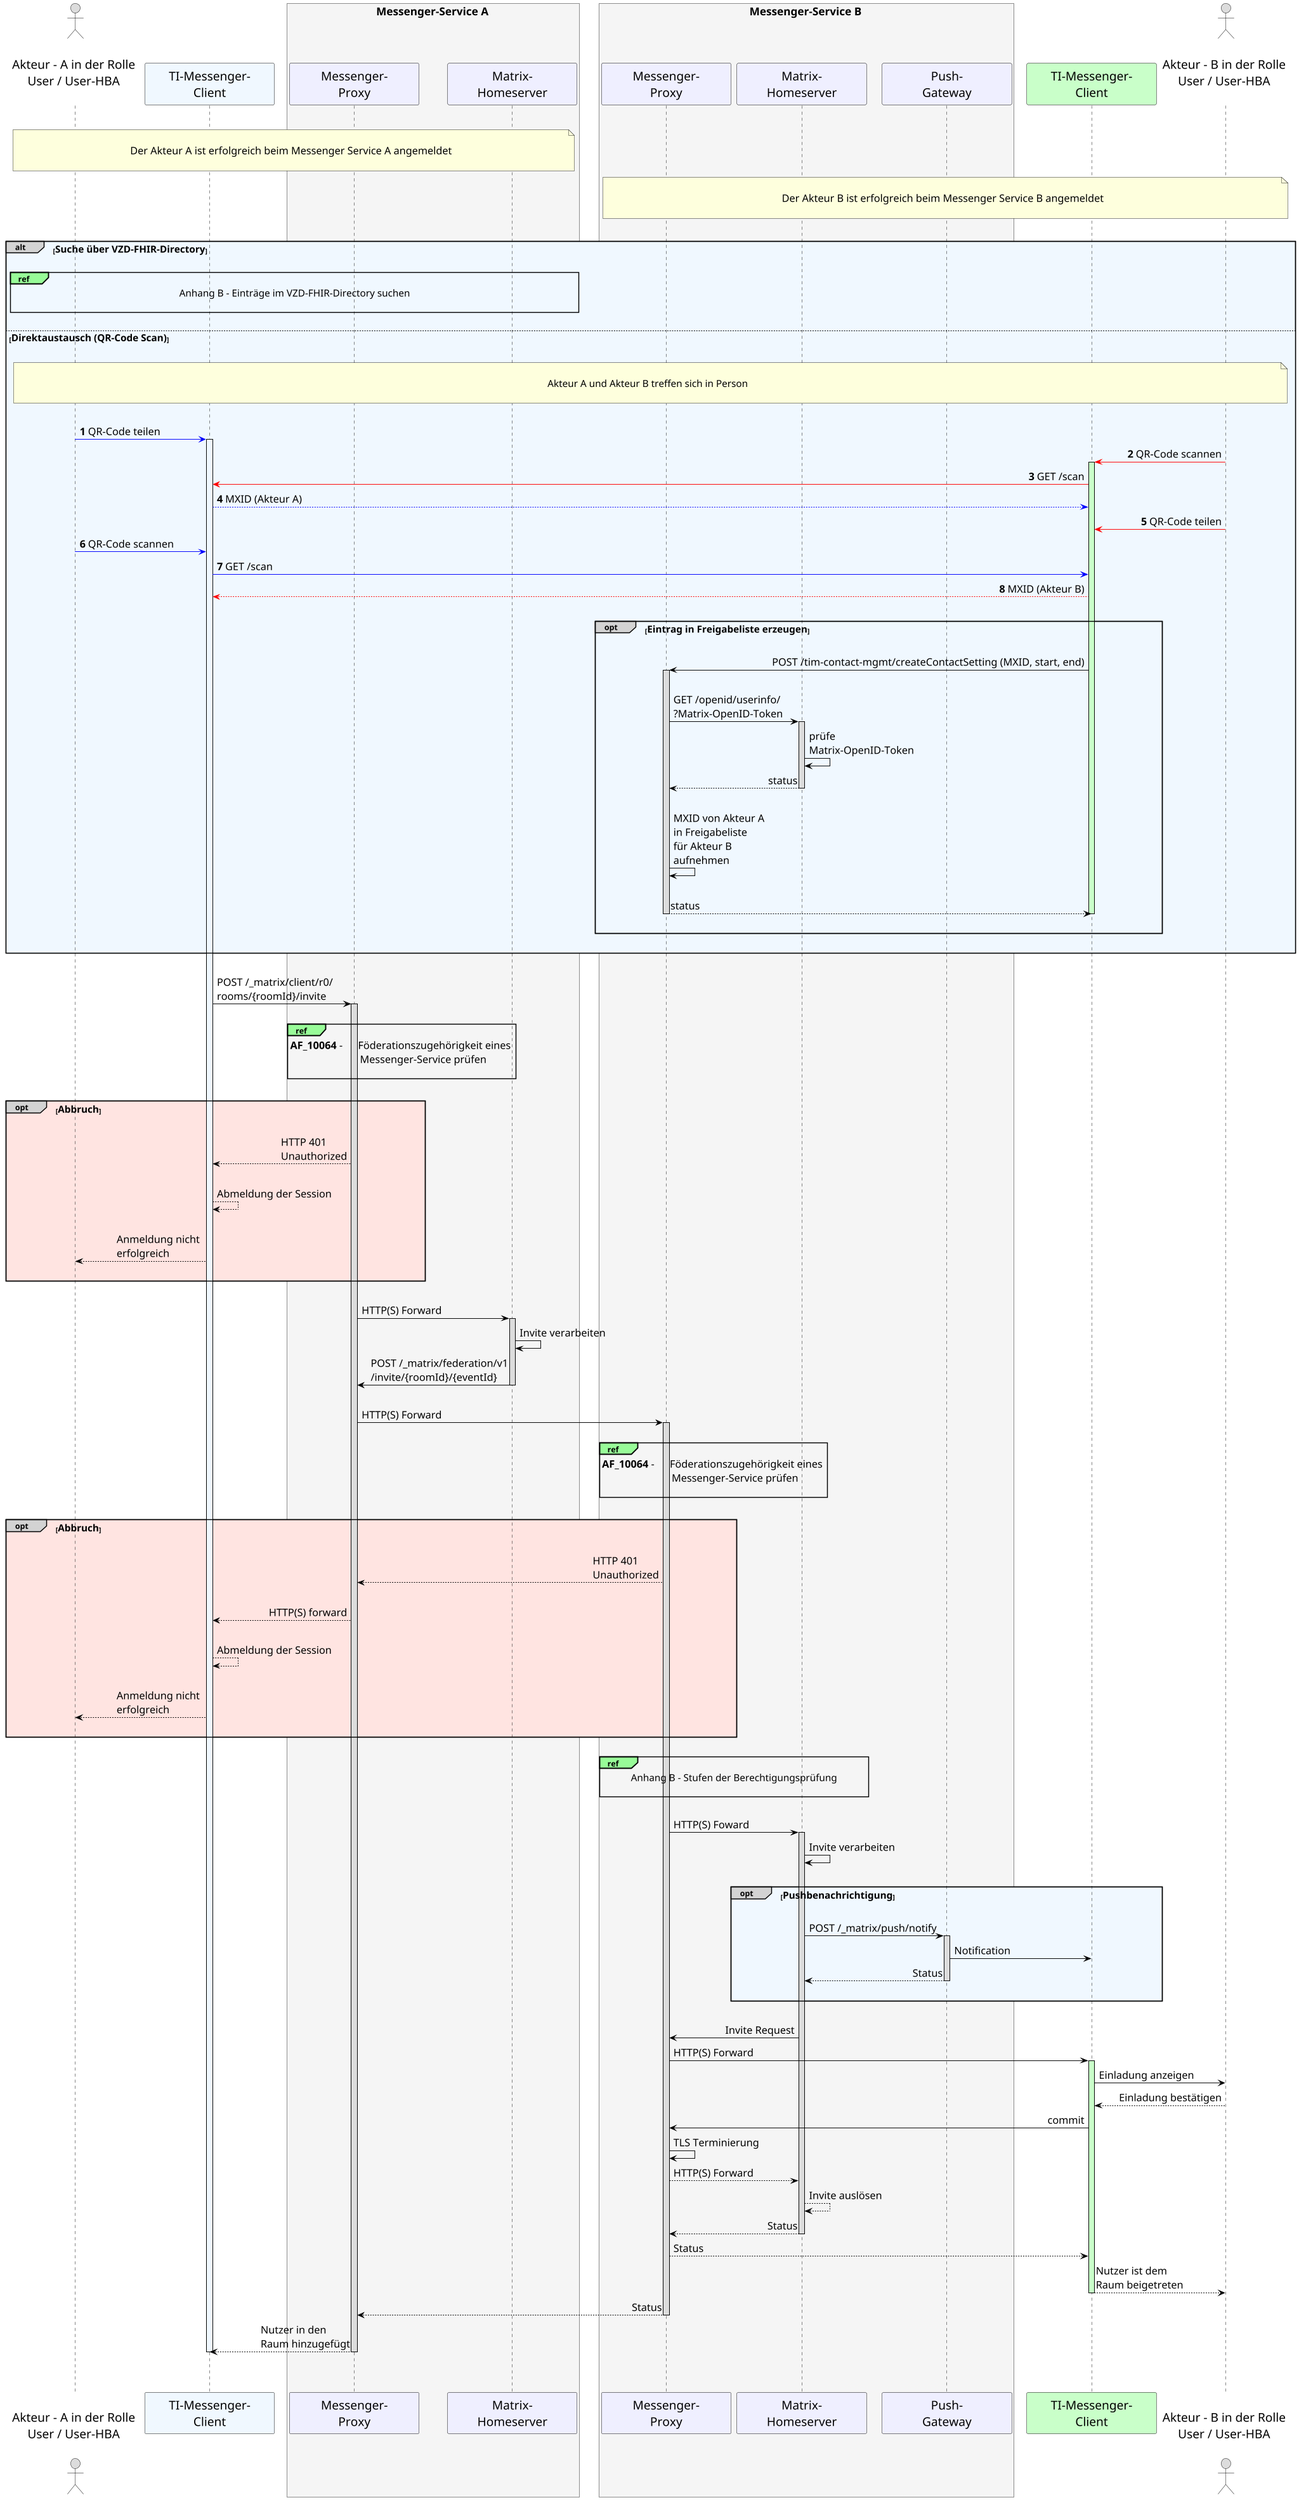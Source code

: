 /' 
# TI-Messenger 1.1
# TI-Messenger-Dienst
# UC - 10061
# Sequence Diagram
# Name: Einladung von Akteuren außerhalb einer Organisation
'/

@startuml
skinparam sequenceMessageAlign direction
skinparam minClassWidth 200
skinparam BoxPadding 15
skinparam sequenceReferenceHeaderBackgroundColor palegreen
scale max 2048 width

skinparam sequence {
ArrowColor black
ArrowFontSize 17
ActorBorderColor black
LifeLineBorderColor black
LifeLineBackgroundColor Gainsboro

ParticipantBorderColor Motivation
ParticipantBackgroundColor Motivation
ParticipantFontName Impact
ParticipantFontSize 20
ParticipantFontColor black
ParticipantBorderColor Black
ParticipantBackgroundColor MOTIVATION

ActorBackgroundColor Gainsboro
ActorFontColor black
ActorFontSize 20
ActorFontName Aapex
}
    actor U1 as "\nAkteur - A in der Rolle\nUser / User-HBA\n"
    participant C1 as "TI-Messenger-\nClient" #AliceBlue
    box <size:18>Messenger-Service A</size> #WhiteSmoke
      participant MP1 as "Messenger-\nProxy"
      participant MH1 as "Matrix-\nHomeserver"
    end box
    box <size:18>Messenger-Service B</size> #WhiteSmoke
    participant MP2 as "Messenger-\nProxy"
    participant MH2 as "Matrix-\nHomeserver"
    participant PG2 as "Push-\nGateway"
    end box
    participant C2 as "TI-Messenger-\nClient" #TECHNOLOGY
    actor U2 as "\nAkteur - B in der Rolle\nUser / User-HBA\n"
    
|||
note over U1, MH1: \n<size:17>Der Akteur A ist erfolgreich beim Messenger Service A angemeldet</size>\n   
note over U2, MP2: \n<size:17>Der Akteur B ist erfolgreich beim Messenger Service B angemeldet</size>\n    
|||
    
    alt#LightGrey #AliceBlue  <size:16>Suche über VZD-FHIR-Directory</size>
      |||
      ref over U1, MH1 : <size:16>Anhang B - Einträge im VZD-FHIR-Directory suchen</size>\n
      |||
    
      else <size:16>Direktaustausch (QR-Code Scan)</size>
         |||
         note over U1, U2: \n<size:16>Akteur A und Akteur B treffen sich in Person\n
         |||
         autonumber
         U1-[#0000FF]>C1: QR-Code teilen
          activate C1 #AliceBlue
         U2-[#red]>C2: QR-Code scannen
          activate C2 #TECHNOLOGY
         C2-[#red]>C1: GET /scan
         C1--[#0000FF]>C2: MXID (Akteur A)
         U2-[#red]>C2: QR-Code teilen
         U1-[#0000FF]>C1: QR-Code scannen
         C1-[#0000FF]>C2: GET /scan
         C2--[#red]>C1: MXID (Akteur B)
         autonumber stop
         |||
         
         opt#LightGrey #AliceBlue <size:16>Eintrag in Freigabeliste erzeugen</size>
         |||
           C2->MP2: POST /tim-contact-mgmt/createContactSetting (MXID, start, end)
           activate MP2
           |||
           MP2->MH2: GET /openid/userinfo/\n?Matrix-OpenID-Token
           activate MH2
           MH2->MH2: prüfe \nMatrix-OpenID-Token
           MH2-->MP2: status
           deactivate MH2
           |||
           MP2->MP2: MXID von Akteur A \nin Freigabeliste \nfür Akteur B \naufnehmen
           |||
           MP2-->C2: status
           deactivate MP2
           deactivate C2
          |||
        end
        |||
    end
    
    |||
    C1->MP1: POST /_matrix/client/r0/\nrooms/{roomId}/invite 
      activate MP1
    
    |||
      ref over MP1, MP1: <size:17>**AF_10064** - \tFöderationszugehörigkeit eines \n<size:17>        \tMessenger-Service prüfen</size>\n 
    |||
      opt#LightGrey #MistyRose <size:16>Abbruch</size>
      |||
      MP1-->C1: HTTP 401 \nUnauthorized
      |||
      C1-->C1: Abmeldung der Session
      |||
      C1-->U1: Anmeldung nicht \nerfolgreich
      |||
      end
      |||

    MP1->MH1: HTTP(S) Forward
      activate MH1
    MH1->MH1: Invite verarbeiten
    MH1->MP1: POST /_matrix/federation/v1\n/invite/{roomId}/{eventId} 
      deactivate MH1
    |||
    MP1->MP2: HTTP(S) Forward
    |||
      activate MP2
      ref over MP2, MP2: <size:17>**AF_10064** - \tFöderationszugehörigkeit eines \n<size:17>        \tMessenger-Service prüfen</size>\n 
    |||

      opt#LightGrey #MistyRose <size:16>Abbruch</size>
      |||
      MP2-->MP1: HTTP 401 \nUnauthorized
      |||
      MP1-->C1: HTTP(S) forward
      |||
      C1-->C1: Abmeldung der Session
      |||
      C1-->U1: Anmeldung nicht \nerfolgreich
      |||
      end

    |||
      ref over MP2, MH2 : <size:16>Anhang B - Stufen der Berechtigungsprüfung</size>\n
    |||
    MP2->MH2: HTTP(S) Foward
      activate MH2
      MH2->MH2: Invite verarbeiten
      |||
      opt#LightGrey #AliceBlue <size:16>Pushbenachrichtigung</size>
      |||
        MH2->PG2: POST /_matrix/push/notify
          activate PG2
        PG2->C2: Notification
        PG2-->MH2: Status
          deactivate PG2
      |||
      end
      |||
        MH2->MP2: Invite Request
        MP2->C2: HTTP(S) Forward
          activate C2 #TECHNOLOGY
        C2->U2: Einladung anzeigen
        U2-->C2: Einladung bestätigen
        C2->MP2: commit
        MP2->MP2: TLS Terminierung
        MP2-->MH2: HTTP(S) Forward
        MH2-->MH2: Invite auslösen
        MH2-->MP2: Status
          deactivate MH2

        MP2-->C2: Status
        C2-->U2: Nutzer ist dem \nRaum beigetreten
          deactivate C2
        MP2-->MP1: Status 
          deactivate MP2
        MP1-->C1: Nutzer in den \nRaum hinzugefügt  
                  deactivate MP1
          deactivate C1
  |||
|||
@enduml
